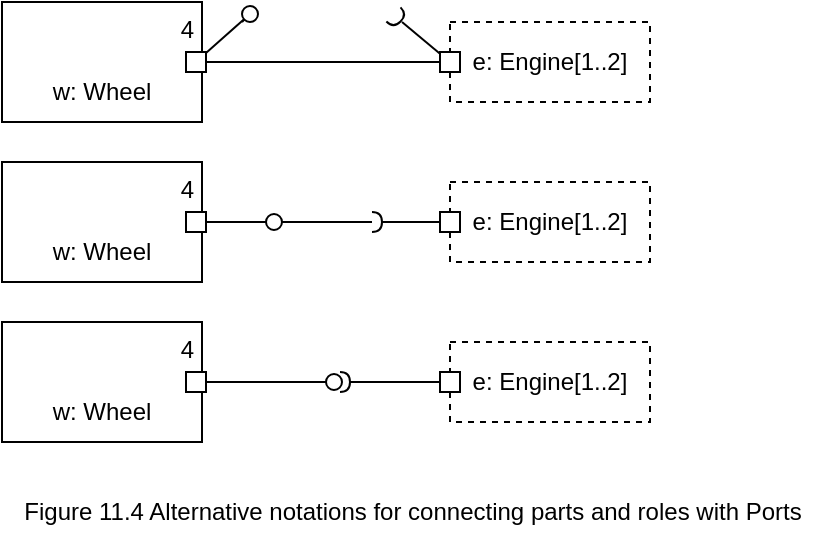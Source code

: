<mxfile version="21.6.5" type="device">
  <diagram name="Page-1" id="Bp8VOITXGz05ZjKgMC42">
    <mxGraphModel dx="880" dy="511" grid="1" gridSize="10" guides="1" tooltips="1" connect="1" arrows="1" fold="1" page="1" pageScale="1" pageWidth="1169" pageHeight="827" math="0" shadow="0">
      <root>
        <mxCell id="0" />
        <mxCell id="1" parent="0" />
        <mxCell id="iEfwMZN6fMUn1y3hIy-U-3" value="4" style="align=right;verticalAlign=top;spacingRight=2;whiteSpace=wrap;html=1;" parent="1" vertex="1">
          <mxGeometry x="40" y="40" width="100" height="60" as="geometry" />
        </mxCell>
        <mxCell id="iEfwMZN6fMUn1y3hIy-U-4" value="w: Wheel" style="text;html=1;strokeColor=none;fillColor=none;align=center;verticalAlign=middle;spacingLeft=4;spacingRight=4;overflow=hidden;rotatable=0;points=[[0,0.5],[1,0.5]];portConstraint=eastwest;resizeWidth=1;whiteSpace=wrap;" parent="iEfwMZN6fMUn1y3hIy-U-3" vertex="1">
          <mxGeometry y="1" width="100" height="30" relative="1" as="geometry">
            <mxPoint y="-30" as="offset" />
          </mxGeometry>
        </mxCell>
        <mxCell id="iEfwMZN6fMUn1y3hIy-U-5" value="e: Engine[1..2]" style="fontStyle=0;dashed=1;html=1;whiteSpace=wrap;" parent="1" vertex="1">
          <mxGeometry x="264" y="50" width="100" height="40" as="geometry" />
        </mxCell>
        <mxCell id="UK3ZEiwxJMXa2vNOuc4G-1" value="" style="html=1;rounded=0;" vertex="1" parent="1">
          <mxGeometry x="132" y="65" width="10" height="10" as="geometry" />
        </mxCell>
        <mxCell id="UK3ZEiwxJMXa2vNOuc4G-2" value="" style="endArrow=none;html=1;rounded=0;align=center;verticalAlign=top;endFill=0;labelBackgroundColor=none;endSize=2;" edge="1" source="UK3ZEiwxJMXa2vNOuc4G-3" parent="1">
          <mxGeometry relative="1" as="geometry">
            <mxPoint x="160" y="50" as="targetPoint" />
          </mxGeometry>
        </mxCell>
        <mxCell id="UK3ZEiwxJMXa2vNOuc4G-16" value="4" style="align=right;verticalAlign=top;spacingRight=2;whiteSpace=wrap;html=1;" vertex="1" parent="1">
          <mxGeometry x="40" y="120" width="100" height="60" as="geometry" />
        </mxCell>
        <mxCell id="UK3ZEiwxJMXa2vNOuc4G-17" value="w: Wheel" style="text;html=1;strokeColor=none;fillColor=none;align=center;verticalAlign=middle;spacingLeft=4;spacingRight=4;overflow=hidden;rotatable=0;points=[[0,0.5],[1,0.5]];portConstraint=eastwest;resizeWidth=1;whiteSpace=wrap;" vertex="1" parent="UK3ZEiwxJMXa2vNOuc4G-16">
          <mxGeometry y="1" width="100" height="30" relative="1" as="geometry">
            <mxPoint y="-30" as="offset" />
          </mxGeometry>
        </mxCell>
        <mxCell id="UK3ZEiwxJMXa2vNOuc4G-18" value="e: Engine[1..2]" style="fontStyle=0;dashed=1;html=1;whiteSpace=wrap;" vertex="1" parent="1">
          <mxGeometry x="264" y="130" width="100" height="40" as="geometry" />
        </mxCell>
        <mxCell id="UK3ZEiwxJMXa2vNOuc4G-19" value="" style="html=1;rounded=0;" vertex="1" parent="1">
          <mxGeometry x="132" y="145" width="10" height="10" as="geometry" />
        </mxCell>
        <mxCell id="UK3ZEiwxJMXa2vNOuc4G-20" value="" style="endArrow=none;html=1;rounded=0;align=center;verticalAlign=top;endFill=0;labelBackgroundColor=none;endSize=2;" edge="1" source="UK3ZEiwxJMXa2vNOuc4G-19" target="UK3ZEiwxJMXa2vNOuc4G-21" parent="1">
          <mxGeometry relative="1" as="geometry" />
        </mxCell>
        <mxCell id="UK3ZEiwxJMXa2vNOuc4G-21" value="" style="ellipse;html=1;fontSize=11;align=center;fillColor=none;points=[];aspect=fixed;resizable=0;verticalAlign=bottom;labelPosition=center;verticalLabelPosition=top;flipH=1;" vertex="1" parent="1">
          <mxGeometry x="172" y="146" width="8" height="8" as="geometry" />
        </mxCell>
        <mxCell id="UK3ZEiwxJMXa2vNOuc4G-26" value="4" style="align=right;verticalAlign=top;spacingRight=2;whiteSpace=wrap;html=1;" vertex="1" parent="1">
          <mxGeometry x="40" y="200" width="100" height="60" as="geometry" />
        </mxCell>
        <mxCell id="UK3ZEiwxJMXa2vNOuc4G-27" value="w: Wheel" style="text;html=1;strokeColor=none;fillColor=none;align=center;verticalAlign=middle;spacingLeft=4;spacingRight=4;overflow=hidden;rotatable=0;points=[[0,0.5],[1,0.5]];portConstraint=eastwest;resizeWidth=1;whiteSpace=wrap;" vertex="1" parent="UK3ZEiwxJMXa2vNOuc4G-26">
          <mxGeometry y="1" width="100" height="30" relative="1" as="geometry">
            <mxPoint y="-30" as="offset" />
          </mxGeometry>
        </mxCell>
        <mxCell id="UK3ZEiwxJMXa2vNOuc4G-28" value="e: Engine[1..2]" style="fontStyle=0;dashed=1;html=1;whiteSpace=wrap;" vertex="1" parent="1">
          <mxGeometry x="264" y="210" width="100" height="40" as="geometry" />
        </mxCell>
        <mxCell id="UK3ZEiwxJMXa2vNOuc4G-29" value="" style="html=1;rounded=0;" vertex="1" parent="1">
          <mxGeometry x="132" y="225" width="10" height="10" as="geometry" />
        </mxCell>
        <mxCell id="UK3ZEiwxJMXa2vNOuc4G-30" value="" style="endArrow=none;html=1;rounded=0;align=center;verticalAlign=top;endFill=0;labelBackgroundColor=none;endSize=2;" edge="1" source="UK3ZEiwxJMXa2vNOuc4G-29" target="UK3ZEiwxJMXa2vNOuc4G-31" parent="1">
          <mxGeometry relative="1" as="geometry" />
        </mxCell>
        <mxCell id="UK3ZEiwxJMXa2vNOuc4G-31" value="" style="ellipse;html=1;fontSize=11;align=center;fillColor=none;points=[];aspect=fixed;resizable=0;verticalAlign=bottom;labelPosition=center;verticalLabelPosition=top;flipH=1;" vertex="1" parent="1">
          <mxGeometry x="202" y="226" width="8" height="8" as="geometry" />
        </mxCell>
        <mxCell id="UK3ZEiwxJMXa2vNOuc4G-32" value="" style="group;rotation=-180;" vertex="1" connectable="0" parent="1">
          <mxGeometry x="209" y="225" width="60" height="10" as="geometry" />
        </mxCell>
        <mxCell id="UK3ZEiwxJMXa2vNOuc4G-33" value="" style="html=1;rounded=0;direction=south;rotation=-180;" vertex="1" parent="UK3ZEiwxJMXa2vNOuc4G-32">
          <mxGeometry x="50" width="10" height="10" as="geometry" />
        </mxCell>
        <mxCell id="UK3ZEiwxJMXa2vNOuc4G-34" value="" style="endArrow=none;html=1;rounded=0;align=center;verticalAlign=top;endFill=0;labelBackgroundColor=none;endSize=2;" edge="1" parent="UK3ZEiwxJMXa2vNOuc4G-32" source="UK3ZEiwxJMXa2vNOuc4G-35" target="UK3ZEiwxJMXa2vNOuc4G-33">
          <mxGeometry relative="1" as="geometry" />
        </mxCell>
        <mxCell id="UK3ZEiwxJMXa2vNOuc4G-35" value="" style="shape=requiredInterface;html=1;fontSize=11;align=center;fillColor=none;points=[];aspect=fixed;resizable=0;verticalAlign=bottom;labelPosition=center;verticalLabelPosition=top;flipH=1;rotation=-180;" vertex="1" parent="UK3ZEiwxJMXa2vNOuc4G-32">
          <mxGeometry width="5" height="10" as="geometry" />
        </mxCell>
        <mxCell id="UK3ZEiwxJMXa2vNOuc4G-36" value="" style="endArrow=none;html=1;rounded=0;" edge="1" parent="1" target="UK3ZEiwxJMXa2vNOuc4G-25">
          <mxGeometry width="50" height="50" relative="1" as="geometry">
            <mxPoint x="180" y="150" as="sourcePoint" />
            <mxPoint x="220" y="150" as="targetPoint" />
          </mxGeometry>
        </mxCell>
        <mxCell id="UK3ZEiwxJMXa2vNOuc4G-23" value="" style="html=1;rounded=0;direction=south;rotation=-180;" vertex="1" parent="1">
          <mxGeometry x="259" y="145" width="10" height="10" as="geometry" />
        </mxCell>
        <mxCell id="UK3ZEiwxJMXa2vNOuc4G-24" value="" style="endArrow=none;html=1;rounded=0;align=center;verticalAlign=top;endFill=0;labelBackgroundColor=none;endSize=2;" edge="1" parent="1" target="UK3ZEiwxJMXa2vNOuc4G-23">
          <mxGeometry relative="1" as="geometry">
            <mxPoint x="230" y="150" as="sourcePoint" />
          </mxGeometry>
        </mxCell>
        <mxCell id="UK3ZEiwxJMXa2vNOuc4G-25" value="" style="shape=requiredInterface;html=1;fontSize=11;align=center;fillColor=none;points=[];aspect=fixed;resizable=0;verticalAlign=bottom;labelPosition=center;verticalLabelPosition=top;flipH=1;rotation=-180;" vertex="1" parent="1">
          <mxGeometry x="225" y="145" width="5" height="10" as="geometry" />
        </mxCell>
        <mxCell id="UK3ZEiwxJMXa2vNOuc4G-37" value="" style="endArrow=none;html=1;rounded=0;align=center;verticalAlign=top;endFill=0;labelBackgroundColor=none;endSize=2;" edge="1" parent="1" source="UK3ZEiwxJMXa2vNOuc4G-1" target="UK3ZEiwxJMXa2vNOuc4G-3">
          <mxGeometry relative="1" as="geometry">
            <mxPoint x="142" y="66" as="sourcePoint" />
            <mxPoint x="160" y="50" as="targetPoint" />
          </mxGeometry>
        </mxCell>
        <mxCell id="UK3ZEiwxJMXa2vNOuc4G-3" value="" style="ellipse;html=1;fontSize=11;align=center;fillColor=none;points=[];aspect=fixed;resizable=0;verticalAlign=bottom;labelPosition=center;verticalLabelPosition=top;flipH=1;" vertex="1" parent="1">
          <mxGeometry x="160" y="42" width="8" height="8" as="geometry" />
        </mxCell>
        <mxCell id="UK3ZEiwxJMXa2vNOuc4G-12" value="" style="html=1;rounded=0;direction=south;rotation=-180;" vertex="1" parent="1">
          <mxGeometry x="259" y="65" width="10" height="10" as="geometry" />
        </mxCell>
        <mxCell id="UK3ZEiwxJMXa2vNOuc4G-13" value="" style="endArrow=none;html=1;rounded=0;align=center;verticalAlign=top;endFill=0;labelBackgroundColor=none;endSize=2;" edge="1" target="UK3ZEiwxJMXa2vNOuc4G-12" parent="1">
          <mxGeometry relative="1" as="geometry">
            <mxPoint x="240" y="50" as="sourcePoint" />
          </mxGeometry>
        </mxCell>
        <mxCell id="UK3ZEiwxJMXa2vNOuc4G-14" value="" style="shape=requiredInterface;html=1;fontSize=11;align=center;fillColor=none;points=[];aspect=fixed;resizable=0;verticalAlign=bottom;labelPosition=center;verticalLabelPosition=top;flipH=1;rotation=-135;" vertex="1" parent="1">
          <mxGeometry x="235" y="43" width="5" height="10" as="geometry" />
        </mxCell>
        <mxCell id="UK3ZEiwxJMXa2vNOuc4G-39" value="" style="endArrow=none;html=1;rounded=0;exitX=1;exitY=0.5;exitDx=0;exitDy=0;entryX=0.5;entryY=0;entryDx=0;entryDy=0;" edge="1" parent="1" source="UK3ZEiwxJMXa2vNOuc4G-1" target="UK3ZEiwxJMXa2vNOuc4G-12">
          <mxGeometry width="50" height="50" relative="1" as="geometry">
            <mxPoint x="190" y="190" as="sourcePoint" />
            <mxPoint x="240" y="140" as="targetPoint" />
          </mxGeometry>
        </mxCell>
        <mxCell id="UK3ZEiwxJMXa2vNOuc4G-40" value="Figure 11.4 Alternative notations for connecting parts and roles with Ports" style="text;html=1;align=center;verticalAlign=middle;resizable=0;points=[];autosize=1;strokeColor=none;fillColor=none;" vertex="1" parent="1">
          <mxGeometry x="40" y="280" width="410" height="30" as="geometry" />
        </mxCell>
      </root>
    </mxGraphModel>
  </diagram>
</mxfile>
